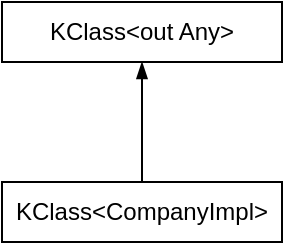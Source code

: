<mxfile version="24.7.17">
  <diagram name="Page-1" id="zFkH-GsF25tWJDCtuWnJ">
    <mxGraphModel dx="1114" dy="821" grid="1" gridSize="10" guides="1" tooltips="1" connect="1" arrows="1" fold="1" page="1" pageScale="1" pageWidth="827" pageHeight="1169" math="0" shadow="0">
      <root>
        <mxCell id="0" />
        <mxCell id="1" parent="0" />
        <mxCell id="ykGpcQ8HKG5LMtvyCLTo-3" style="edgeStyle=orthogonalEdgeStyle;rounded=0;orthogonalLoop=1;jettySize=auto;html=1;entryX=0.5;entryY=1;entryDx=0;entryDy=0;endArrow=blockThin;endFill=1;" edge="1" parent="1" source="ykGpcQ8HKG5LMtvyCLTo-1" target="ykGpcQ8HKG5LMtvyCLTo-2">
          <mxGeometry relative="1" as="geometry" />
        </mxCell>
        <mxCell id="ykGpcQ8HKG5LMtvyCLTo-1" value="KClass&amp;lt;CompanyImpl&amp;gt;" style="rounded=0;whiteSpace=wrap;html=1;" vertex="1" parent="1">
          <mxGeometry x="350" y="390" width="140" height="30" as="geometry" />
        </mxCell>
        <mxCell id="ykGpcQ8HKG5LMtvyCLTo-2" value="KClass&amp;lt;out Any&amp;gt;" style="rounded=0;whiteSpace=wrap;html=1;" vertex="1" parent="1">
          <mxGeometry x="350" y="300" width="140" height="30" as="geometry" />
        </mxCell>
      </root>
    </mxGraphModel>
  </diagram>
</mxfile>
